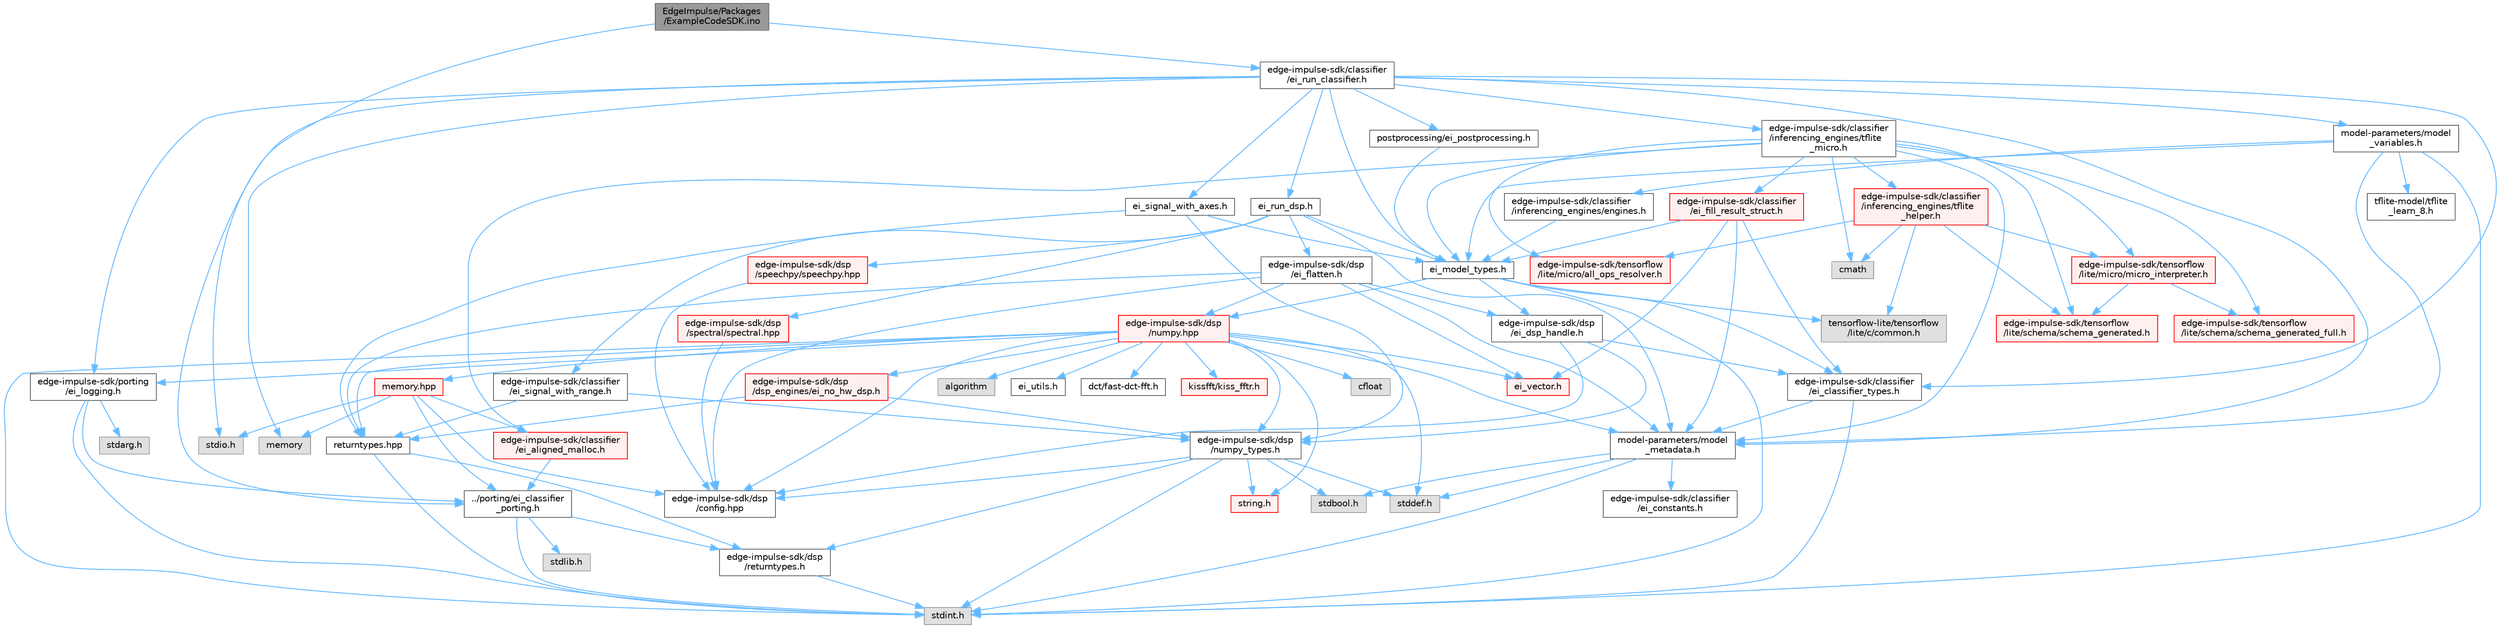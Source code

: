 digraph "EdgeImpulse/Packages/ExampleCodeSDK.ino"
{
 // LATEX_PDF_SIZE
  bgcolor="transparent";
  edge [fontname=Helvetica,fontsize=10,labelfontname=Helvetica,labelfontsize=10];
  node [fontname=Helvetica,fontsize=10,shape=box,height=0.2,width=0.4];
  Node1 [id="Node000001",label="EdgeImpulse/Packages\l/ExampleCodeSDK.ino",height=0.2,width=0.4,color="gray40", fillcolor="grey60", style="filled", fontcolor="black",tooltip=" "];
  Node1 -> Node2 [id="edge114_Node000001_Node000002",color="steelblue1",style="solid",tooltip=" "];
  Node2 [id="Node000002",label="stdio.h",height=0.2,width=0.4,color="grey60", fillcolor="#E0E0E0", style="filled",tooltip=" "];
  Node1 -> Node3 [id="edge115_Node000001_Node000003",color="steelblue1",style="solid",tooltip=" "];
  Node3 [id="Node000003",label="edge-impulse-sdk/classifier\l/ei_run_classifier.h",height=0.2,width=0.4,color="grey40", fillcolor="white", style="filled",URL="$ei__run__classifier_8h.html",tooltip=" "];
  Node3 -> Node4 [id="edge116_Node000003_Node000004",color="steelblue1",style="solid",tooltip=" "];
  Node4 [id="Node000004",label="ei_model_types.h",height=0.2,width=0.4,color="grey40", fillcolor="white", style="filled",URL="$ei__model__types_8h.html",tooltip=" "];
  Node4 -> Node5 [id="edge117_Node000004_Node000005",color="steelblue1",style="solid",tooltip=" "];
  Node5 [id="Node000005",label="stdint.h",height=0.2,width=0.4,color="grey60", fillcolor="#E0E0E0", style="filled",tooltip=" "];
  Node4 -> Node6 [id="edge118_Node000004_Node000006",color="steelblue1",style="solid",tooltip=" "];
  Node6 [id="Node000006",label="edge-impulse-sdk/classifier\l/ei_classifier_types.h",height=0.2,width=0.4,color="grey40", fillcolor="white", style="filled",URL="$ei__classifier__types_8h.html",tooltip=" "];
  Node6 -> Node5 [id="edge119_Node000006_Node000005",color="steelblue1",style="solid",tooltip=" "];
  Node6 -> Node7 [id="edge120_Node000006_Node000007",color="steelblue1",style="solid",tooltip=" "];
  Node7 [id="Node000007",label="model-parameters/model\l_metadata.h",height=0.2,width=0.4,color="grey40", fillcolor="white", style="filled",URL="$model__metadata_8h.html",tooltip=" "];
  Node7 -> Node5 [id="edge121_Node000007_Node000005",color="steelblue1",style="solid",tooltip=" "];
  Node7 -> Node8 [id="edge122_Node000007_Node000008",color="steelblue1",style="solid",tooltip=" "];
  Node8 [id="Node000008",label="stdbool.h",height=0.2,width=0.4,color="grey60", fillcolor="#E0E0E0", style="filled",tooltip=" "];
  Node7 -> Node9 [id="edge123_Node000007_Node000009",color="steelblue1",style="solid",tooltip=" "];
  Node9 [id="Node000009",label="stddef.h",height=0.2,width=0.4,color="grey60", fillcolor="#E0E0E0", style="filled",tooltip=" "];
  Node7 -> Node10 [id="edge124_Node000007_Node000010",color="steelblue1",style="solid",tooltip=" "];
  Node10 [id="Node000010",label="edge-impulse-sdk/classifier\l/ei_constants.h",height=0.2,width=0.4,color="grey40", fillcolor="white", style="filled",URL="$ei__constants_8h.html",tooltip=" "];
  Node4 -> Node11 [id="edge125_Node000004_Node000011",color="steelblue1",style="solid",tooltip=" "];
  Node11 [id="Node000011",label="edge-impulse-sdk/dsp\l/ei_dsp_handle.h",height=0.2,width=0.4,color="grey40", fillcolor="white", style="filled",URL="$ei__dsp__handle_8h.html",tooltip=" "];
  Node11 -> Node12 [id="edge126_Node000011_Node000012",color="steelblue1",style="solid",tooltip=" "];
  Node12 [id="Node000012",label="edge-impulse-sdk/dsp\l/config.hpp",height=0.2,width=0.4,color="grey40", fillcolor="white", style="filled",URL="$config_8hpp.html",tooltip=" "];
  Node11 -> Node13 [id="edge127_Node000011_Node000013",color="steelblue1",style="solid",tooltip=" "];
  Node13 [id="Node000013",label="edge-impulse-sdk/dsp\l/numpy_types.h",height=0.2,width=0.4,color="grey40", fillcolor="white", style="filled",URL="$numpy__types_8h.html",tooltip=" "];
  Node13 -> Node5 [id="edge128_Node000013_Node000005",color="steelblue1",style="solid",tooltip=" "];
  Node13 -> Node8 [id="edge129_Node000013_Node000008",color="steelblue1",style="solid",tooltip=" "];
  Node13 -> Node14 [id="edge130_Node000013_Node000014",color="steelblue1",style="solid",tooltip=" "];
  Node14 [id="Node000014",label="string.h",height=0.2,width=0.4,color="red", fillcolor="#FFF0F0", style="filled",URL="$string_8h.html",tooltip=" "];
  Node13 -> Node9 [id="edge131_Node000013_Node000009",color="steelblue1",style="solid",tooltip=" "];
  Node13 -> Node12 [id="edge132_Node000013_Node000012",color="steelblue1",style="solid",tooltip=" "];
  Node13 -> Node33 [id="edge133_Node000013_Node000033",color="steelblue1",style="solid",tooltip=" "];
  Node33 [id="Node000033",label="edge-impulse-sdk/dsp\l/returntypes.h",height=0.2,width=0.4,color="grey40", fillcolor="white", style="filled",URL="$returntypes_8h.html",tooltip=" "];
  Node33 -> Node5 [id="edge134_Node000033_Node000005",color="steelblue1",style="solid",tooltip=" "];
  Node11 -> Node6 [id="edge135_Node000011_Node000006",color="steelblue1",style="solid",tooltip=" "];
  Node4 -> Node34 [id="edge136_Node000004_Node000034",color="steelblue1",style="solid",tooltip=" "];
  Node34 [id="Node000034",label="edge-impulse-sdk/dsp\l/numpy.hpp",height=0.2,width=0.4,color="red", fillcolor="#FFF0F0", style="filled",URL="$numpy_8hpp.html",tooltip=" "];
  Node34 -> Node5 [id="edge137_Node000034_Node000005",color="steelblue1",style="solid",tooltip=" "];
  Node34 -> Node14 [id="edge138_Node000034_Node000014",color="steelblue1",style="solid",tooltip=" "];
  Node34 -> Node9 [id="edge139_Node000034_Node000009",color="steelblue1",style="solid",tooltip=" "];
  Node34 -> Node35 [id="edge140_Node000034_Node000035",color="steelblue1",style="solid",tooltip=" "];
  Node35 [id="Node000035",label="cfloat",height=0.2,width=0.4,color="grey60", fillcolor="#E0E0E0", style="filled",tooltip=" "];
  Node34 -> Node36 [id="edge141_Node000034_Node000036",color="steelblue1",style="solid",tooltip=" "];
  Node36 [id="Node000036",label="ei_vector.h",height=0.2,width=0.4,color="red", fillcolor="#FFF0F0", style="filled",URL="$ei__vector_8h.html",tooltip=" "];
  Node34 -> Node26 [id="edge142_Node000034_Node000026",color="steelblue1",style="solid",tooltip=" "];
  Node26 [id="Node000026",label="algorithm",height=0.2,width=0.4,color="grey60", fillcolor="#E0E0E0", style="filled",tooltip=" "];
  Node34 -> Node13 [id="edge143_Node000034_Node000013",color="steelblue1",style="solid",tooltip=" "];
  Node34 -> Node12 [id="edge144_Node000034_Node000012",color="steelblue1",style="solid",tooltip=" "];
  Node34 -> Node43 [id="edge145_Node000034_Node000043",color="steelblue1",style="solid",tooltip=" "];
  Node43 [id="Node000043",label="returntypes.hpp",height=0.2,width=0.4,color="grey40", fillcolor="white", style="filled",URL="$returntypes_8hpp.html",tooltip=" "];
  Node43 -> Node5 [id="edge146_Node000043_Node000005",color="steelblue1",style="solid",tooltip=" "];
  Node43 -> Node33 [id="edge147_Node000043_Node000033",color="steelblue1",style="solid",tooltip=" "];
  Node34 -> Node38 [id="edge148_Node000034_Node000038",color="steelblue1",style="solid",tooltip=" "];
  Node38 [id="Node000038",label="memory.hpp",height=0.2,width=0.4,color="red", fillcolor="#FFF0F0", style="filled",URL="$memory_8hpp.html",tooltip=" "];
  Node38 -> Node2 [id="edge149_Node000038_Node000002",color="steelblue1",style="solid",tooltip=" "];
  Node38 -> Node28 [id="edge150_Node000038_Node000028",color="steelblue1",style="solid",tooltip=" "];
  Node28 [id="Node000028",label="memory",height=0.2,width=0.4,color="grey60", fillcolor="#E0E0E0", style="filled",tooltip=" "];
  Node38 -> Node40 [id="edge151_Node000038_Node000040",color="steelblue1",style="solid",tooltip=" "];
  Node40 [id="Node000040",label="../porting/ei_classifier\l_porting.h",height=0.2,width=0.4,color="grey40", fillcolor="white", style="filled",URL="$ei__classifier__porting_8h.html",tooltip=" "];
  Node40 -> Node5 [id="edge152_Node000040_Node000005",color="steelblue1",style="solid",tooltip=" "];
  Node40 -> Node41 [id="edge153_Node000040_Node000041",color="steelblue1",style="solid",tooltip=" "];
  Node41 [id="Node000041",label="stdlib.h",height=0.2,width=0.4,color="grey60", fillcolor="#E0E0E0", style="filled",tooltip=" "];
  Node40 -> Node33 [id="edge154_Node000040_Node000033",color="steelblue1",style="solid",tooltip=" "];
  Node38 -> Node42 [id="edge155_Node000038_Node000042",color="steelblue1",style="solid",tooltip=" "];
  Node42 [id="Node000042",label="edge-impulse-sdk/classifier\l/ei_aligned_malloc.h",height=0.2,width=0.4,color="red", fillcolor="#FFF0F0", style="filled",URL="$ei__aligned__malloc_8h.html",tooltip=" "];
  Node42 -> Node40 [id="edge156_Node000042_Node000040",color="steelblue1",style="solid",tooltip=" "];
  Node38 -> Node12 [id="edge157_Node000038_Node000012",color="steelblue1",style="solid",tooltip=" "];
  Node34 -> Node44 [id="edge158_Node000034_Node000044",color="steelblue1",style="solid",tooltip=" "];
  Node44 [id="Node000044",label="ei_utils.h",height=0.2,width=0.4,color="grey40", fillcolor="white", style="filled",URL="$ei__utils_8h.html",tooltip=" "];
  Node34 -> Node45 [id="edge159_Node000034_Node000045",color="steelblue1",style="solid",tooltip=" "];
  Node45 [id="Node000045",label="dct/fast-dct-fft.h",height=0.2,width=0.4,color="grey40", fillcolor="white", style="filled",URL="$fast-dct-fft_8h.html",tooltip=" "];
  Node34 -> Node46 [id="edge160_Node000034_Node000046",color="steelblue1",style="solid",tooltip=" "];
  Node46 [id="Node000046",label="kissfft/kiss_fftr.h",height=0.2,width=0.4,color="red", fillcolor="#FFF0F0", style="filled",URL="$_face___access__inferencing_2src_2edge-impulse-sdk_2dsp_2kissfft_2kiss__fftr_8h.html",tooltip=" "];
  Node34 -> Node49 [id="edge161_Node000034_Node000049",color="steelblue1",style="solid",tooltip=" "];
  Node49 [id="Node000049",label="edge-impulse-sdk/porting\l/ei_logging.h",height=0.2,width=0.4,color="grey40", fillcolor="white", style="filled",URL="$ei__logging_8h.html",tooltip=" "];
  Node49 -> Node5 [id="edge162_Node000049_Node000005",color="steelblue1",style="solid",tooltip=" "];
  Node49 -> Node50 [id="edge163_Node000049_Node000050",color="steelblue1",style="solid",tooltip=" "];
  Node50 [id="Node000050",label="stdarg.h",height=0.2,width=0.4,color="grey60", fillcolor="#E0E0E0", style="filled",tooltip=" "];
  Node49 -> Node40 [id="edge164_Node000049_Node000040",color="steelblue1",style="solid",tooltip=" "];
  Node34 -> Node7 [id="edge165_Node000034_Node000007",color="steelblue1",style="solid",tooltip=" "];
  Node34 -> Node51 [id="edge166_Node000034_Node000051",color="steelblue1",style="solid",tooltip=" "];
  Node51 [id="Node000051",label="edge-impulse-sdk/dsp\l/dsp_engines/ei_no_hw_dsp.h",height=0.2,width=0.4,color="red", fillcolor="#FFF0F0", style="filled",URL="$ei__no__hw__dsp_8h.html",tooltip=" "];
  Node51 -> Node43 [id="edge167_Node000051_Node000043",color="steelblue1",style="solid",tooltip=" "];
  Node51 -> Node13 [id="edge168_Node000051_Node000013",color="steelblue1",style="solid",tooltip=" "];
  Node4 -> Node62 [id="edge169_Node000004_Node000062",color="steelblue1",style="solid",tooltip=" "];
  Node62 [id="Node000062",label="tensorflow-lite/tensorflow\l/lite/c/common.h",height=0.2,width=0.4,color="grey60", fillcolor="#E0E0E0", style="filled",tooltip=" "];
  Node3 -> Node7 [id="edge170_Node000003_Node000007",color="steelblue1",style="solid",tooltip=" "];
  Node3 -> Node63 [id="edge171_Node000003_Node000063",color="steelblue1",style="solid",tooltip=" "];
  Node63 [id="Node000063",label="ei_run_dsp.h",height=0.2,width=0.4,color="grey40", fillcolor="white", style="filled",URL="$ei__run__dsp_8h.html",tooltip=" "];
  Node63 -> Node4 [id="edge172_Node000063_Node000004",color="steelblue1",style="solid",tooltip=" "];
  Node63 -> Node64 [id="edge173_Node000063_Node000064",color="steelblue1",style="solid",tooltip=" "];
  Node64 [id="Node000064",label="edge-impulse-sdk/dsp\l/spectral/spectral.hpp",height=0.2,width=0.4,color="red", fillcolor="#FFF0F0", style="filled",URL="$spectral_8hpp.html",tooltip=" "];
  Node64 -> Node12 [id="edge174_Node000064_Node000012",color="steelblue1",style="solid",tooltip=" "];
  Node63 -> Node72 [id="edge175_Node000063_Node000072",color="steelblue1",style="solid",tooltip=" "];
  Node72 [id="Node000072",label="edge-impulse-sdk/dsp\l/speechpy/speechpy.hpp",height=0.2,width=0.4,color="red", fillcolor="#FFF0F0", style="filled",URL="$speechpy_8hpp.html",tooltip=" "];
  Node72 -> Node12 [id="edge176_Node000072_Node000012",color="steelblue1",style="solid",tooltip=" "];
  Node63 -> Node76 [id="edge177_Node000063_Node000076",color="steelblue1",style="solid",tooltip=" "];
  Node76 [id="Node000076",label="edge-impulse-sdk/classifier\l/ei_signal_with_range.h",height=0.2,width=0.4,color="grey40", fillcolor="white", style="filled",URL="$ei__signal__with__range_8h.html",tooltip=" "];
  Node76 -> Node13 [id="edge178_Node000076_Node000013",color="steelblue1",style="solid",tooltip=" "];
  Node76 -> Node43 [id="edge179_Node000076_Node000043",color="steelblue1",style="solid",tooltip=" "];
  Node63 -> Node77 [id="edge180_Node000063_Node000077",color="steelblue1",style="solid",tooltip=" "];
  Node77 [id="Node000077",label="edge-impulse-sdk/dsp\l/ei_flatten.h",height=0.2,width=0.4,color="grey40", fillcolor="white", style="filled",URL="$ei__flatten_8h.html",tooltip=" "];
  Node77 -> Node36 [id="edge181_Node000077_Node000036",color="steelblue1",style="solid",tooltip=" "];
  Node77 -> Node43 [id="edge182_Node000077_Node000043",color="steelblue1",style="solid",tooltip=" "];
  Node77 -> Node11 [id="edge183_Node000077_Node000011",color="steelblue1",style="solid",tooltip=" "];
  Node77 -> Node7 [id="edge184_Node000077_Node000007",color="steelblue1",style="solid",tooltip=" "];
  Node77 -> Node34 [id="edge185_Node000077_Node000034",color="steelblue1",style="solid",tooltip=" "];
  Node77 -> Node12 [id="edge186_Node000077_Node000012",color="steelblue1",style="solid",tooltip=" "];
  Node63 -> Node7 [id="edge187_Node000063_Node000007",color="steelblue1",style="solid",tooltip=" "];
  Node3 -> Node6 [id="edge188_Node000003_Node000006",color="steelblue1",style="solid",tooltip=" "];
  Node3 -> Node78 [id="edge189_Node000003_Node000078",color="steelblue1",style="solid",tooltip=" "];
  Node78 [id="Node000078",label="ei_signal_with_axes.h",height=0.2,width=0.4,color="grey40", fillcolor="white", style="filled",URL="$ei__signal__with__axes_8h.html",tooltip=" "];
  Node78 -> Node13 [id="edge190_Node000078_Node000013",color="steelblue1",style="solid",tooltip=" "];
  Node78 -> Node43 [id="edge191_Node000078_Node000043",color="steelblue1",style="solid",tooltip=" "];
  Node78 -> Node4 [id="edge192_Node000078_Node000004",color="steelblue1",style="solid",tooltip=" "];
  Node3 -> Node79 [id="edge193_Node000003_Node000079",color="steelblue1",style="solid",tooltip=" "];
  Node79 [id="Node000079",label="postprocessing/ei_postprocessing.h",height=0.2,width=0.4,color="grey40", fillcolor="white", style="filled",URL="$ei__postprocessing_8h.html",tooltip=" "];
  Node79 -> Node4 [id="edge194_Node000079_Node000004",color="steelblue1",style="solid",tooltip=" "];
  Node3 -> Node40 [id="edge195_Node000003_Node000040",color="steelblue1",style="solid",tooltip=" "];
  Node3 -> Node49 [id="edge196_Node000003_Node000049",color="steelblue1",style="solid",tooltip=" "];
  Node3 -> Node28 [id="edge197_Node000003_Node000028",color="steelblue1",style="solid",tooltip=" "];
  Node3 -> Node80 [id="edge198_Node000003_Node000080",color="steelblue1",style="solid",tooltip=" "];
  Node80 [id="Node000080",label="edge-impulse-sdk/classifier\l/inferencing_engines/tflite\l_micro.h",height=0.2,width=0.4,color="grey40", fillcolor="white", style="filled",URL="$tflite__micro_8h.html",tooltip=" "];
  Node80 -> Node7 [id="edge199_Node000080_Node000007",color="steelblue1",style="solid",tooltip=" "];
  Node80 -> Node81 [id="edge200_Node000080_Node000081",color="steelblue1",style="solid",tooltip=" "];
  Node81 [id="Node000081",label="cmath",height=0.2,width=0.4,color="grey60", fillcolor="#E0E0E0", style="filled",tooltip=" "];
  Node80 -> Node82 [id="edge201_Node000080_Node000082",color="steelblue1",style="solid",tooltip=" "];
  Node82 [id="Node000082",label="edge-impulse-sdk/tensorflow\l/lite/micro/all_ops_resolver.h",height=0.2,width=0.4,color="red", fillcolor="#FFF0F0", style="filled",URL="$_face___access__inferencing_2src_2edge-impulse-sdk_2tensorflow_2lite_2micro_2all__ops__resolver_8h.html",tooltip=" "];
  Node80 -> Node163 [id="edge202_Node000080_Node000163",color="steelblue1",style="solid",tooltip=" "];
  Node163 [id="Node000163",label="edge-impulse-sdk/tensorflow\l/lite/micro/micro_interpreter.h",height=0.2,width=0.4,color="red", fillcolor="#FFF0F0", style="filled",URL="$_face___access__inferencing_2src_2edge-impulse-sdk_2tensorflow_2lite_2micro_2micro__interpreter_8h.html",tooltip=" "];
  Node163 -> Node93 [id="edge203_Node000163_Node000093",color="steelblue1",style="solid",tooltip=" "];
  Node93 [id="Node000093",label="edge-impulse-sdk/tensorflow\l/lite/schema/schema_generated.h",height=0.2,width=0.4,color="red", fillcolor="#FFF0F0", style="filled",URL="$_face___access__inferencing_2src_2edge-impulse-sdk_2tensorflow_2lite_2schema_2schema__generated_8h.html",tooltip=" "];
  Node163 -> Node165 [id="edge204_Node000163_Node000165",color="steelblue1",style="solid",tooltip=" "];
  Node165 [id="Node000165",label="edge-impulse-sdk/tensorflow\l/lite/schema/schema_generated_full.h",height=0.2,width=0.4,color="red", fillcolor="#FFF0F0", style="filled",URL="$schema__generated__full_8h.html",tooltip=" "];
  Node80 -> Node93 [id="edge205_Node000080_Node000093",color="steelblue1",style="solid",tooltip=" "];
  Node80 -> Node165 [id="edge206_Node000080_Node000165",color="steelblue1",style="solid",tooltip=" "];
  Node80 -> Node42 [id="edge207_Node000080_Node000042",color="steelblue1",style="solid",tooltip=" "];
  Node80 -> Node166 [id="edge208_Node000080_Node000166",color="steelblue1",style="solid",tooltip=" "];
  Node166 [id="Node000166",label="edge-impulse-sdk/classifier\l/ei_fill_result_struct.h",height=0.2,width=0.4,color="red", fillcolor="#FFF0F0", style="filled",URL="$ei__fill__result__struct_8h.html",tooltip=" "];
  Node166 -> Node7 [id="edge209_Node000166_Node000007",color="steelblue1",style="solid",tooltip=" "];
  Node166 -> Node4 [id="edge210_Node000166_Node000004",color="steelblue1",style="solid",tooltip=" "];
  Node166 -> Node6 [id="edge211_Node000166_Node000006",color="steelblue1",style="solid",tooltip=" "];
  Node166 -> Node36 [id="edge212_Node000166_Node000036",color="steelblue1",style="solid",tooltip=" "];
  Node80 -> Node4 [id="edge213_Node000080_Node000004",color="steelblue1",style="solid",tooltip=" "];
  Node80 -> Node170 [id="edge214_Node000080_Node000170",color="steelblue1",style="solid",tooltip=" "];
  Node170 [id="Node000170",label="edge-impulse-sdk/classifier\l/inferencing_engines/tflite\l_helper.h",height=0.2,width=0.4,color="red", fillcolor="#FFF0F0", style="filled",URL="$tflite__helper_8h.html",tooltip=" "];
  Node170 -> Node62 [id="edge215_Node000170_Node000062",color="steelblue1",style="solid",tooltip=" "];
  Node170 -> Node81 [id="edge216_Node000170_Node000081",color="steelblue1",style="solid",tooltip=" "];
  Node170 -> Node82 [id="edge217_Node000170_Node000082",color="steelblue1",style="solid",tooltip=" "];
  Node170 -> Node163 [id="edge218_Node000170_Node000163",color="steelblue1",style="solid",tooltip=" "];
  Node170 -> Node93 [id="edge219_Node000170_Node000093",color="steelblue1",style="solid",tooltip=" "];
  Node3 -> Node177 [id="edge220_Node000003_Node000177",color="steelblue1",style="solid",tooltip=" "];
  Node177 [id="Node000177",label="model-parameters/model\l_variables.h",height=0.2,width=0.4,color="grey40", fillcolor="white", style="filled",URL="$model__variables_8h.html",tooltip=" "];
  Node177 -> Node5 [id="edge221_Node000177_Node000005",color="steelblue1",style="solid",tooltip=" "];
  Node177 -> Node7 [id="edge222_Node000177_Node000007",color="steelblue1",style="solid",tooltip=" "];
  Node177 -> Node178 [id="edge223_Node000177_Node000178",color="steelblue1",style="solid",tooltip=" "];
  Node178 [id="Node000178",label="tflite-model/tflite\l_learn_8.h",height=0.2,width=0.4,color="grey40", fillcolor="white", style="filled",URL="$tflite__learn__8_8h.html",tooltip=" "];
  Node177 -> Node4 [id="edge224_Node000177_Node000004",color="steelblue1",style="solid",tooltip=" "];
  Node177 -> Node179 [id="edge225_Node000177_Node000179",color="steelblue1",style="solid",tooltip=" "];
  Node179 [id="Node000179",label="edge-impulse-sdk/classifier\l/inferencing_engines/engines.h",height=0.2,width=0.4,color="grey40", fillcolor="white", style="filled",URL="$engines_8h.html",tooltip=" "];
  Node179 -> Node4 [id="edge226_Node000179_Node000004",color="steelblue1",style="solid",tooltip=" "];
}
